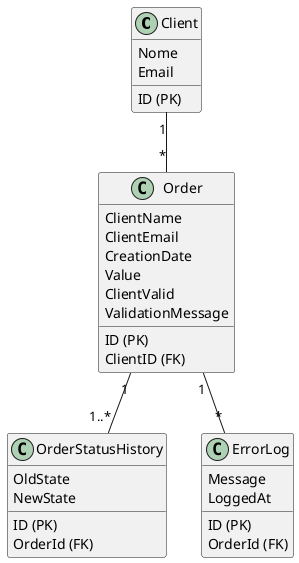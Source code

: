@startuml
'https://plantuml.com/class-diagram

class Client{
ID (PK)
Nome
Email
}

class Order{
ID (PK)
ClientName
ClientEmail
CreationDate
Value
ClientValid
ValidationMessage
ClientID (FK)
}

class OrderStatusHistory{
ID (PK)
OrderId (FK)
OldState
NewState
}

class ErrorLog{
ID (PK)
OrderId (FK)
Message
LoggedAt
}



Client "1" -- "*" Order
Order "1" -- "*" ErrorLog
Order "1" -- "1..*" OrderStatusHistory



@enduml